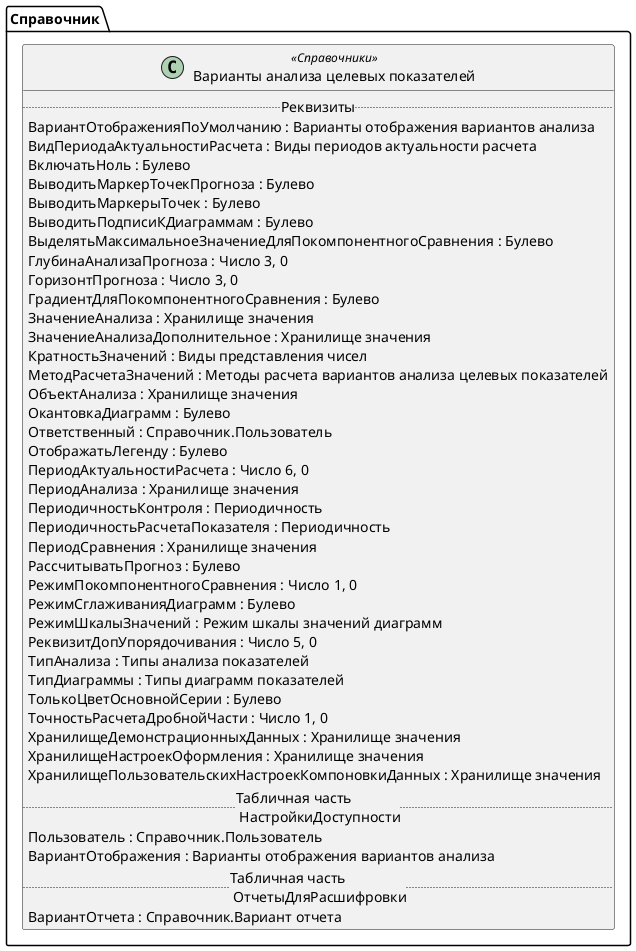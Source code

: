 ﻿@startuml ВариантыАнализаЦелевыхПоказателей
'!include templates.wsd
'..\include templates.wsd
class Справочник.ВариантыАнализаЦелевыхПоказателей as "Варианты анализа целевых показателей" <<Справочники>>
{
..Реквизиты..
ВариантОтображенияПоУмолчанию : Варианты отображения вариантов анализа
ВидПериодаАктуальностиРасчета : Виды периодов актуальности расчета
ВключатьНоль : Булево
ВыводитьМаркерТочекПрогноза : Булево
ВыводитьМаркерыТочек : Булево
ВыводитьПодписиКДиаграммам : Булево
ВыделятьМаксимальноеЗначениеДляПокомпонентногоСравнения : Булево
ГлубинаАнализаПрогноза : Число 3, 0
ГоризонтПрогноза : Число 3, 0
ГрадиентДляПокомпонентногоСравнения : Булево
ЗначениеАнализа : Хранилище значения
ЗначениеАнализаДополнительное : Хранилище значения
КратностьЗначений : Виды представления чисел
МетодРасчетаЗначений : Методы расчета вариантов анализа целевых показателей
ОбъектАнализа : Хранилище значения
ОкантовкаДиаграмм : Булево
Ответственный : Справочник.Пользователь
ОтображатьЛегенду : Булево
ПериодАктуальностиРасчета : Число 6, 0
ПериодАнализа : Хранилище значения
ПериодичностьКонтроля : Периодичность
ПериодичностьРасчетаПоказателя : Периодичность
ПериодСравнения : Хранилище значения
РассчитыватьПрогноз : Булево
РежимПокомпонентногоСравнения : Число 1, 0
РежимСглаживанияДиаграмм : Булево
РежимШкалыЗначений : Режим шкалы значений диаграмм
РеквизитДопУпорядочивания : Число 5, 0
ТипАнализа : Типы анализа показателей
ТипДиаграммы : Типы диаграмм показателей
ТолькоЦветОсновнойСерии : Булево
ТочностьРасчетаДробнойЧасти : Число 1, 0
ХранилищеДемонстрационныхДанных : Хранилище значения
ХранилищеНастроекОформления : Хранилище значения
ХранилищеПользовательскихНастроекКомпоновкиДанных : Хранилище значения
..Табличная часть \n НастройкиДоступности..
Пользователь : Справочник.Пользователь
ВариантОтображения : Варианты отображения вариантов анализа
..Табличная часть \n ОтчетыДляРасшифровки..
ВариантОтчета : Справочник.Вариант отчета
}
@enduml
